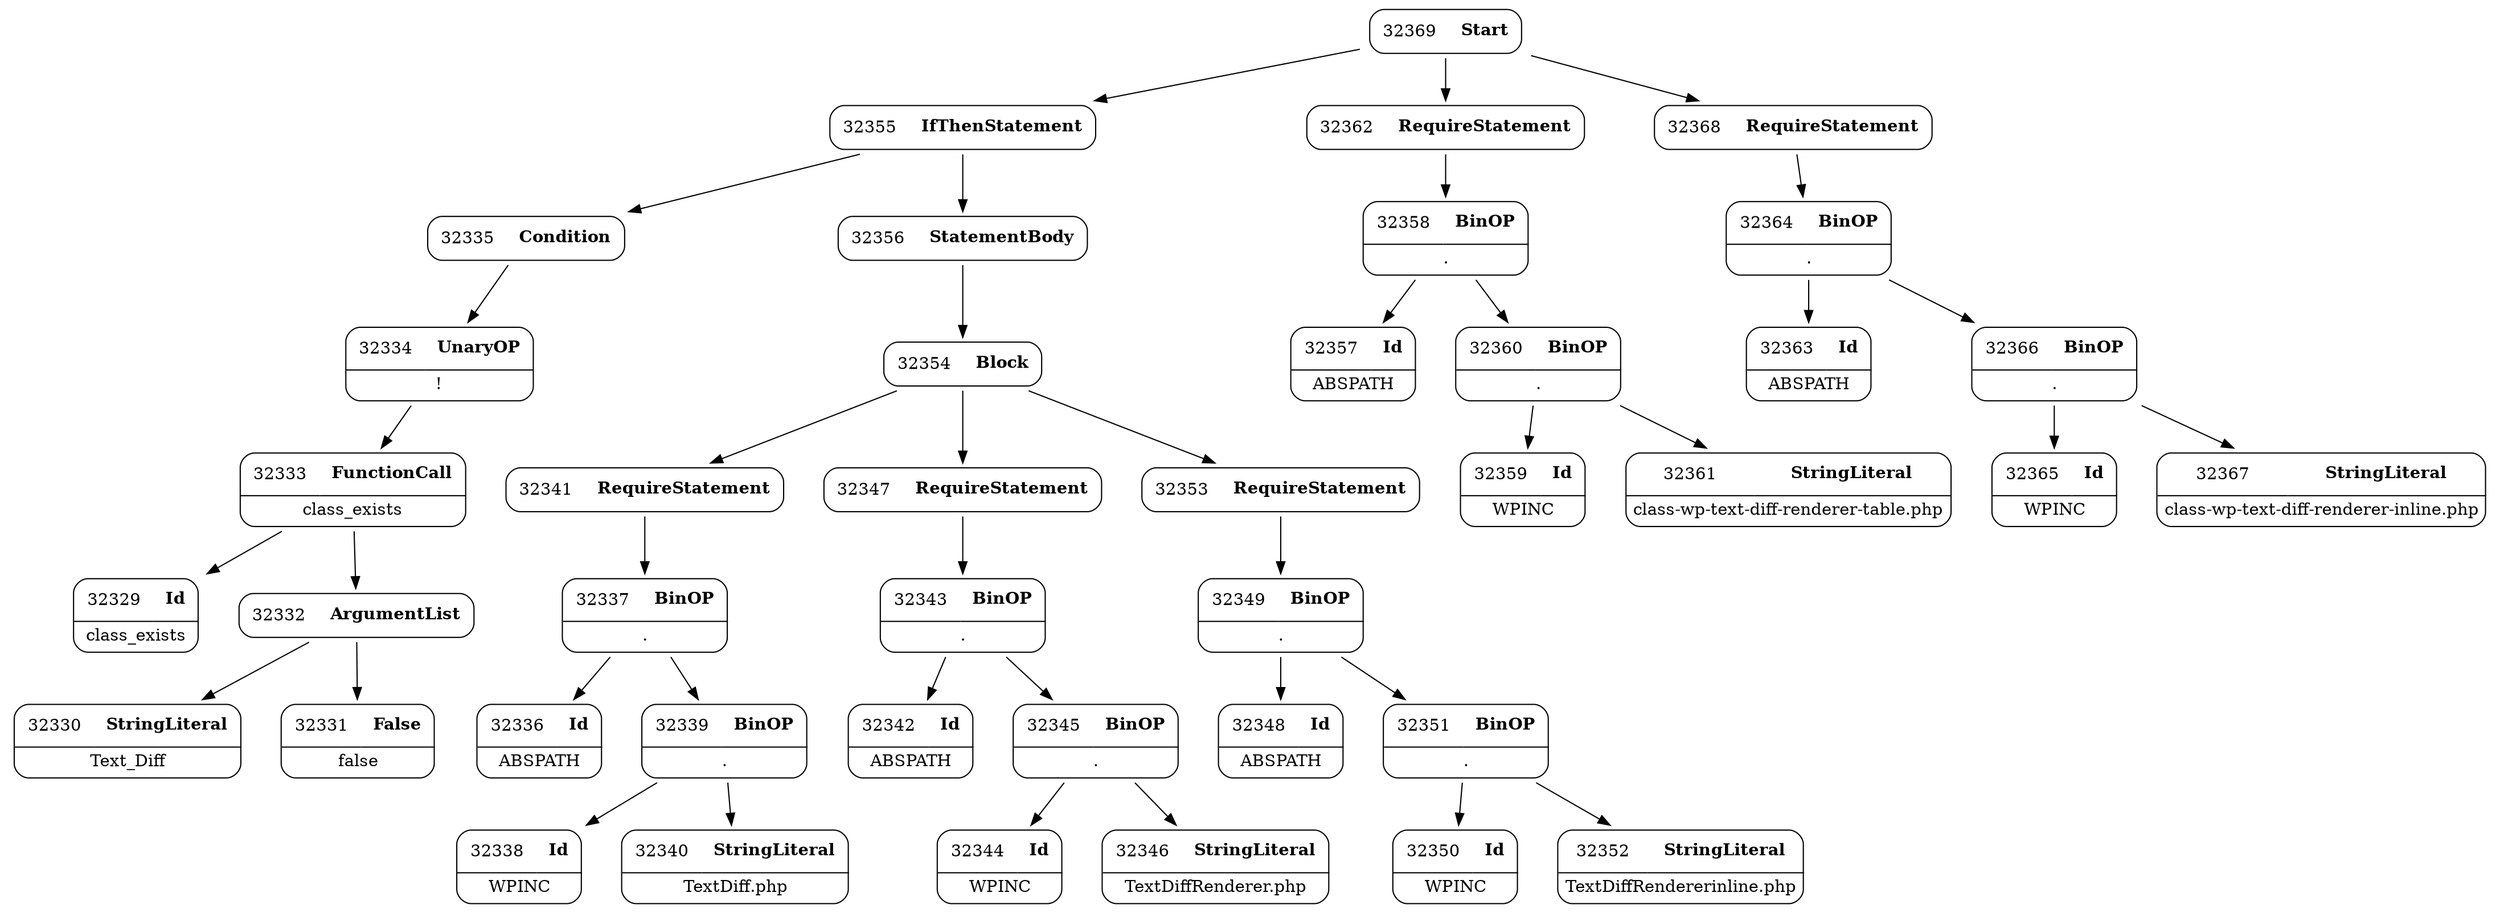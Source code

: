 digraph ast {
node [shape=none];
32329 [label=<<TABLE border='1' cellspacing='0' cellpadding='10' style='rounded' ><TR><TD border='0'>32329</TD><TD border='0'><B>Id</B></TD></TR><HR/><TR><TD border='0' cellpadding='5' colspan='2'>class_exists</TD></TR></TABLE>>];
32330 [label=<<TABLE border='1' cellspacing='0' cellpadding='10' style='rounded' ><TR><TD border='0'>32330</TD><TD border='0'><B>StringLiteral</B></TD></TR><HR/><TR><TD border='0' cellpadding='5' colspan='2'>Text_Diff</TD></TR></TABLE>>];
32331 [label=<<TABLE border='1' cellspacing='0' cellpadding='10' style='rounded' ><TR><TD border='0'>32331</TD><TD border='0'><B>False</B></TD></TR><HR/><TR><TD border='0' cellpadding='5' colspan='2'>false</TD></TR></TABLE>>];
32332 [label=<<TABLE border='1' cellspacing='0' cellpadding='10' style='rounded' ><TR><TD border='0'>32332</TD><TD border='0'><B>ArgumentList</B></TD></TR></TABLE>>];
32332 -> 32330 [weight=2];
32332 -> 32331 [weight=2];
32333 [label=<<TABLE border='1' cellspacing='0' cellpadding='10' style='rounded' ><TR><TD border='0'>32333</TD><TD border='0'><B>FunctionCall</B></TD></TR><HR/><TR><TD border='0' cellpadding='5' colspan='2'>class_exists</TD></TR></TABLE>>];
32333 -> 32329 [weight=2];
32333 -> 32332 [weight=2];
32334 [label=<<TABLE border='1' cellspacing='0' cellpadding='10' style='rounded' ><TR><TD border='0'>32334</TD><TD border='0'><B>UnaryOP</B></TD></TR><HR/><TR><TD border='0' cellpadding='5' colspan='2'>!</TD></TR></TABLE>>];
32334 -> 32333 [weight=2];
32335 [label=<<TABLE border='1' cellspacing='0' cellpadding='10' style='rounded' ><TR><TD border='0'>32335</TD><TD border='0'><B>Condition</B></TD></TR></TABLE>>];
32335 -> 32334 [weight=2];
32336 [label=<<TABLE border='1' cellspacing='0' cellpadding='10' style='rounded' ><TR><TD border='0'>32336</TD><TD border='0'><B>Id</B></TD></TR><HR/><TR><TD border='0' cellpadding='5' colspan='2'>ABSPATH</TD></TR></TABLE>>];
32337 [label=<<TABLE border='1' cellspacing='0' cellpadding='10' style='rounded' ><TR><TD border='0'>32337</TD><TD border='0'><B>BinOP</B></TD></TR><HR/><TR><TD border='0' cellpadding='5' colspan='2'>.</TD></TR></TABLE>>];
32337 -> 32336 [weight=2];
32337 -> 32339 [weight=2];
32338 [label=<<TABLE border='1' cellspacing='0' cellpadding='10' style='rounded' ><TR><TD border='0'>32338</TD><TD border='0'><B>Id</B></TD></TR><HR/><TR><TD border='0' cellpadding='5' colspan='2'>WPINC</TD></TR></TABLE>>];
32339 [label=<<TABLE border='1' cellspacing='0' cellpadding='10' style='rounded' ><TR><TD border='0'>32339</TD><TD border='0'><B>BinOP</B></TD></TR><HR/><TR><TD border='0' cellpadding='5' colspan='2'>.</TD></TR></TABLE>>];
32339 -> 32338 [weight=2];
32339 -> 32340 [weight=2];
32340 [label=<<TABLE border='1' cellspacing='0' cellpadding='10' style='rounded' ><TR><TD border='0'>32340</TD><TD border='0'><B>StringLiteral</B></TD></TR><HR/><TR><TD border='0' cellpadding='5' colspan='2'>TextDiff.php</TD></TR></TABLE>>];
32341 [label=<<TABLE border='1' cellspacing='0' cellpadding='10' style='rounded' ><TR><TD border='0'>32341</TD><TD border='0'><B>RequireStatement</B></TD></TR></TABLE>>];
32341 -> 32337 [weight=2];
32342 [label=<<TABLE border='1' cellspacing='0' cellpadding='10' style='rounded' ><TR><TD border='0'>32342</TD><TD border='0'><B>Id</B></TD></TR><HR/><TR><TD border='0' cellpadding='5' colspan='2'>ABSPATH</TD></TR></TABLE>>];
32343 [label=<<TABLE border='1' cellspacing='0' cellpadding='10' style='rounded' ><TR><TD border='0'>32343</TD><TD border='0'><B>BinOP</B></TD></TR><HR/><TR><TD border='0' cellpadding='5' colspan='2'>.</TD></TR></TABLE>>];
32343 -> 32342 [weight=2];
32343 -> 32345 [weight=2];
32344 [label=<<TABLE border='1' cellspacing='0' cellpadding='10' style='rounded' ><TR><TD border='0'>32344</TD><TD border='0'><B>Id</B></TD></TR><HR/><TR><TD border='0' cellpadding='5' colspan='2'>WPINC</TD></TR></TABLE>>];
32345 [label=<<TABLE border='1' cellspacing='0' cellpadding='10' style='rounded' ><TR><TD border='0'>32345</TD><TD border='0'><B>BinOP</B></TD></TR><HR/><TR><TD border='0' cellpadding='5' colspan='2'>.</TD></TR></TABLE>>];
32345 -> 32344 [weight=2];
32345 -> 32346 [weight=2];
32346 [label=<<TABLE border='1' cellspacing='0' cellpadding='10' style='rounded' ><TR><TD border='0'>32346</TD><TD border='0'><B>StringLiteral</B></TD></TR><HR/><TR><TD border='0' cellpadding='5' colspan='2'>TextDiffRenderer.php</TD></TR></TABLE>>];
32347 [label=<<TABLE border='1' cellspacing='0' cellpadding='10' style='rounded' ><TR><TD border='0'>32347</TD><TD border='0'><B>RequireStatement</B></TD></TR></TABLE>>];
32347 -> 32343 [weight=2];
32348 [label=<<TABLE border='1' cellspacing='0' cellpadding='10' style='rounded' ><TR><TD border='0'>32348</TD><TD border='0'><B>Id</B></TD></TR><HR/><TR><TD border='0' cellpadding='5' colspan='2'>ABSPATH</TD></TR></TABLE>>];
32349 [label=<<TABLE border='1' cellspacing='0' cellpadding='10' style='rounded' ><TR><TD border='0'>32349</TD><TD border='0'><B>BinOP</B></TD></TR><HR/><TR><TD border='0' cellpadding='5' colspan='2'>.</TD></TR></TABLE>>];
32349 -> 32348 [weight=2];
32349 -> 32351 [weight=2];
32350 [label=<<TABLE border='1' cellspacing='0' cellpadding='10' style='rounded' ><TR><TD border='0'>32350</TD><TD border='0'><B>Id</B></TD></TR><HR/><TR><TD border='0' cellpadding='5' colspan='2'>WPINC</TD></TR></TABLE>>];
32351 [label=<<TABLE border='1' cellspacing='0' cellpadding='10' style='rounded' ><TR><TD border='0'>32351</TD><TD border='0'><B>BinOP</B></TD></TR><HR/><TR><TD border='0' cellpadding='5' colspan='2'>.</TD></TR></TABLE>>];
32351 -> 32350 [weight=2];
32351 -> 32352 [weight=2];
32352 [label=<<TABLE border='1' cellspacing='0' cellpadding='10' style='rounded' ><TR><TD border='0'>32352</TD><TD border='0'><B>StringLiteral</B></TD></TR><HR/><TR><TD border='0' cellpadding='5' colspan='2'>TextDiffRendererinline.php</TD></TR></TABLE>>];
32353 [label=<<TABLE border='1' cellspacing='0' cellpadding='10' style='rounded' ><TR><TD border='0'>32353</TD><TD border='0'><B>RequireStatement</B></TD></TR></TABLE>>];
32353 -> 32349 [weight=2];
32354 [label=<<TABLE border='1' cellspacing='0' cellpadding='10' style='rounded' ><TR><TD border='0'>32354</TD><TD border='0'><B>Block</B></TD></TR></TABLE>>];
32354 -> 32341 [weight=2];
32354 -> 32347 [weight=2];
32354 -> 32353 [weight=2];
32355 [label=<<TABLE border='1' cellspacing='0' cellpadding='10' style='rounded' ><TR><TD border='0'>32355</TD><TD border='0'><B>IfThenStatement</B></TD></TR></TABLE>>];
32355 -> 32335 [weight=2];
32355 -> 32356 [weight=2];
32356 [label=<<TABLE border='1' cellspacing='0' cellpadding='10' style='rounded' ><TR><TD border='0'>32356</TD><TD border='0'><B>StatementBody</B></TD></TR></TABLE>>];
32356 -> 32354 [weight=2];
32357 [label=<<TABLE border='1' cellspacing='0' cellpadding='10' style='rounded' ><TR><TD border='0'>32357</TD><TD border='0'><B>Id</B></TD></TR><HR/><TR><TD border='0' cellpadding='5' colspan='2'>ABSPATH</TD></TR></TABLE>>];
32358 [label=<<TABLE border='1' cellspacing='0' cellpadding='10' style='rounded' ><TR><TD border='0'>32358</TD><TD border='0'><B>BinOP</B></TD></TR><HR/><TR><TD border='0' cellpadding='5' colspan='2'>.</TD></TR></TABLE>>];
32358 -> 32357 [weight=2];
32358 -> 32360 [weight=2];
32359 [label=<<TABLE border='1' cellspacing='0' cellpadding='10' style='rounded' ><TR><TD border='0'>32359</TD><TD border='0'><B>Id</B></TD></TR><HR/><TR><TD border='0' cellpadding='5' colspan='2'>WPINC</TD></TR></TABLE>>];
32360 [label=<<TABLE border='1' cellspacing='0' cellpadding='10' style='rounded' ><TR><TD border='0'>32360</TD><TD border='0'><B>BinOP</B></TD></TR><HR/><TR><TD border='0' cellpadding='5' colspan='2'>.</TD></TR></TABLE>>];
32360 -> 32359 [weight=2];
32360 -> 32361 [weight=2];
32361 [label=<<TABLE border='1' cellspacing='0' cellpadding='10' style='rounded' ><TR><TD border='0'>32361</TD><TD border='0'><B>StringLiteral</B></TD></TR><HR/><TR><TD border='0' cellpadding='5' colspan='2'>class-wp-text-diff-renderer-table.php</TD></TR></TABLE>>];
32362 [label=<<TABLE border='1' cellspacing='0' cellpadding='10' style='rounded' ><TR><TD border='0'>32362</TD><TD border='0'><B>RequireStatement</B></TD></TR></TABLE>>];
32362 -> 32358 [weight=2];
32363 [label=<<TABLE border='1' cellspacing='0' cellpadding='10' style='rounded' ><TR><TD border='0'>32363</TD><TD border='0'><B>Id</B></TD></TR><HR/><TR><TD border='0' cellpadding='5' colspan='2'>ABSPATH</TD></TR></TABLE>>];
32364 [label=<<TABLE border='1' cellspacing='0' cellpadding='10' style='rounded' ><TR><TD border='0'>32364</TD><TD border='0'><B>BinOP</B></TD></TR><HR/><TR><TD border='0' cellpadding='5' colspan='2'>.</TD></TR></TABLE>>];
32364 -> 32363 [weight=2];
32364 -> 32366 [weight=2];
32365 [label=<<TABLE border='1' cellspacing='0' cellpadding='10' style='rounded' ><TR><TD border='0'>32365</TD><TD border='0'><B>Id</B></TD></TR><HR/><TR><TD border='0' cellpadding='5' colspan='2'>WPINC</TD></TR></TABLE>>];
32366 [label=<<TABLE border='1' cellspacing='0' cellpadding='10' style='rounded' ><TR><TD border='0'>32366</TD><TD border='0'><B>BinOP</B></TD></TR><HR/><TR><TD border='0' cellpadding='5' colspan='2'>.</TD></TR></TABLE>>];
32366 -> 32365 [weight=2];
32366 -> 32367 [weight=2];
32367 [label=<<TABLE border='1' cellspacing='0' cellpadding='10' style='rounded' ><TR><TD border='0'>32367</TD><TD border='0'><B>StringLiteral</B></TD></TR><HR/><TR><TD border='0' cellpadding='5' colspan='2'>class-wp-text-diff-renderer-inline.php</TD></TR></TABLE>>];
32368 [label=<<TABLE border='1' cellspacing='0' cellpadding='10' style='rounded' ><TR><TD border='0'>32368</TD><TD border='0'><B>RequireStatement</B></TD></TR></TABLE>>];
32368 -> 32364 [weight=2];
32369 [label=<<TABLE border='1' cellspacing='0' cellpadding='10' style='rounded' ><TR><TD border='0'>32369</TD><TD border='0'><B>Start</B></TD></TR></TABLE>>];
32369 -> 32355 [weight=2];
32369 -> 32362 [weight=2];
32369 -> 32368 [weight=2];
}
